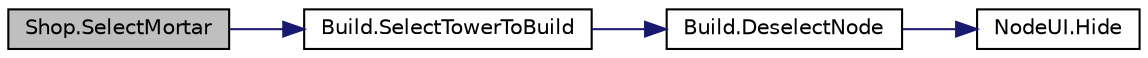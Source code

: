 digraph "Shop.SelectMortar"
{
 // LATEX_PDF_SIZE
  edge [fontname="Helvetica",fontsize="10",labelfontname="Helvetica",labelfontsize="10"];
  node [fontname="Helvetica",fontsize="10",shape=record];
  rankdir="LR";
  Node1 [label="Shop.SelectMortar",height=0.2,width=0.4,color="black", fillcolor="grey75", style="filled", fontcolor="black",tooltip=" "];
  Node1 -> Node2 [color="midnightblue",fontsize="10",style="solid",fontname="Helvetica"];
  Node2 [label="Build.SelectTowerToBuild",height=0.2,width=0.4,color="black", fillcolor="white", style="filled",URL="$class_build.html#a27c37f400cd4eb1175267266aa968932",tooltip=" "];
  Node2 -> Node3 [color="midnightblue",fontsize="10",style="solid",fontname="Helvetica"];
  Node3 [label="Build.DeselectNode",height=0.2,width=0.4,color="black", fillcolor="white", style="filled",URL="$class_build.html#ab62ef1a446b093475cd4c6318b8f45b2",tooltip=" "];
  Node3 -> Node4 [color="midnightblue",fontsize="10",style="solid",fontname="Helvetica"];
  Node4 [label="NodeUI.Hide",height=0.2,width=0.4,color="black", fillcolor="white", style="filled",URL="$class_node_u_i.html#aa5077f5b0ae947b814e19ee9b17a2817",tooltip=" "];
}
